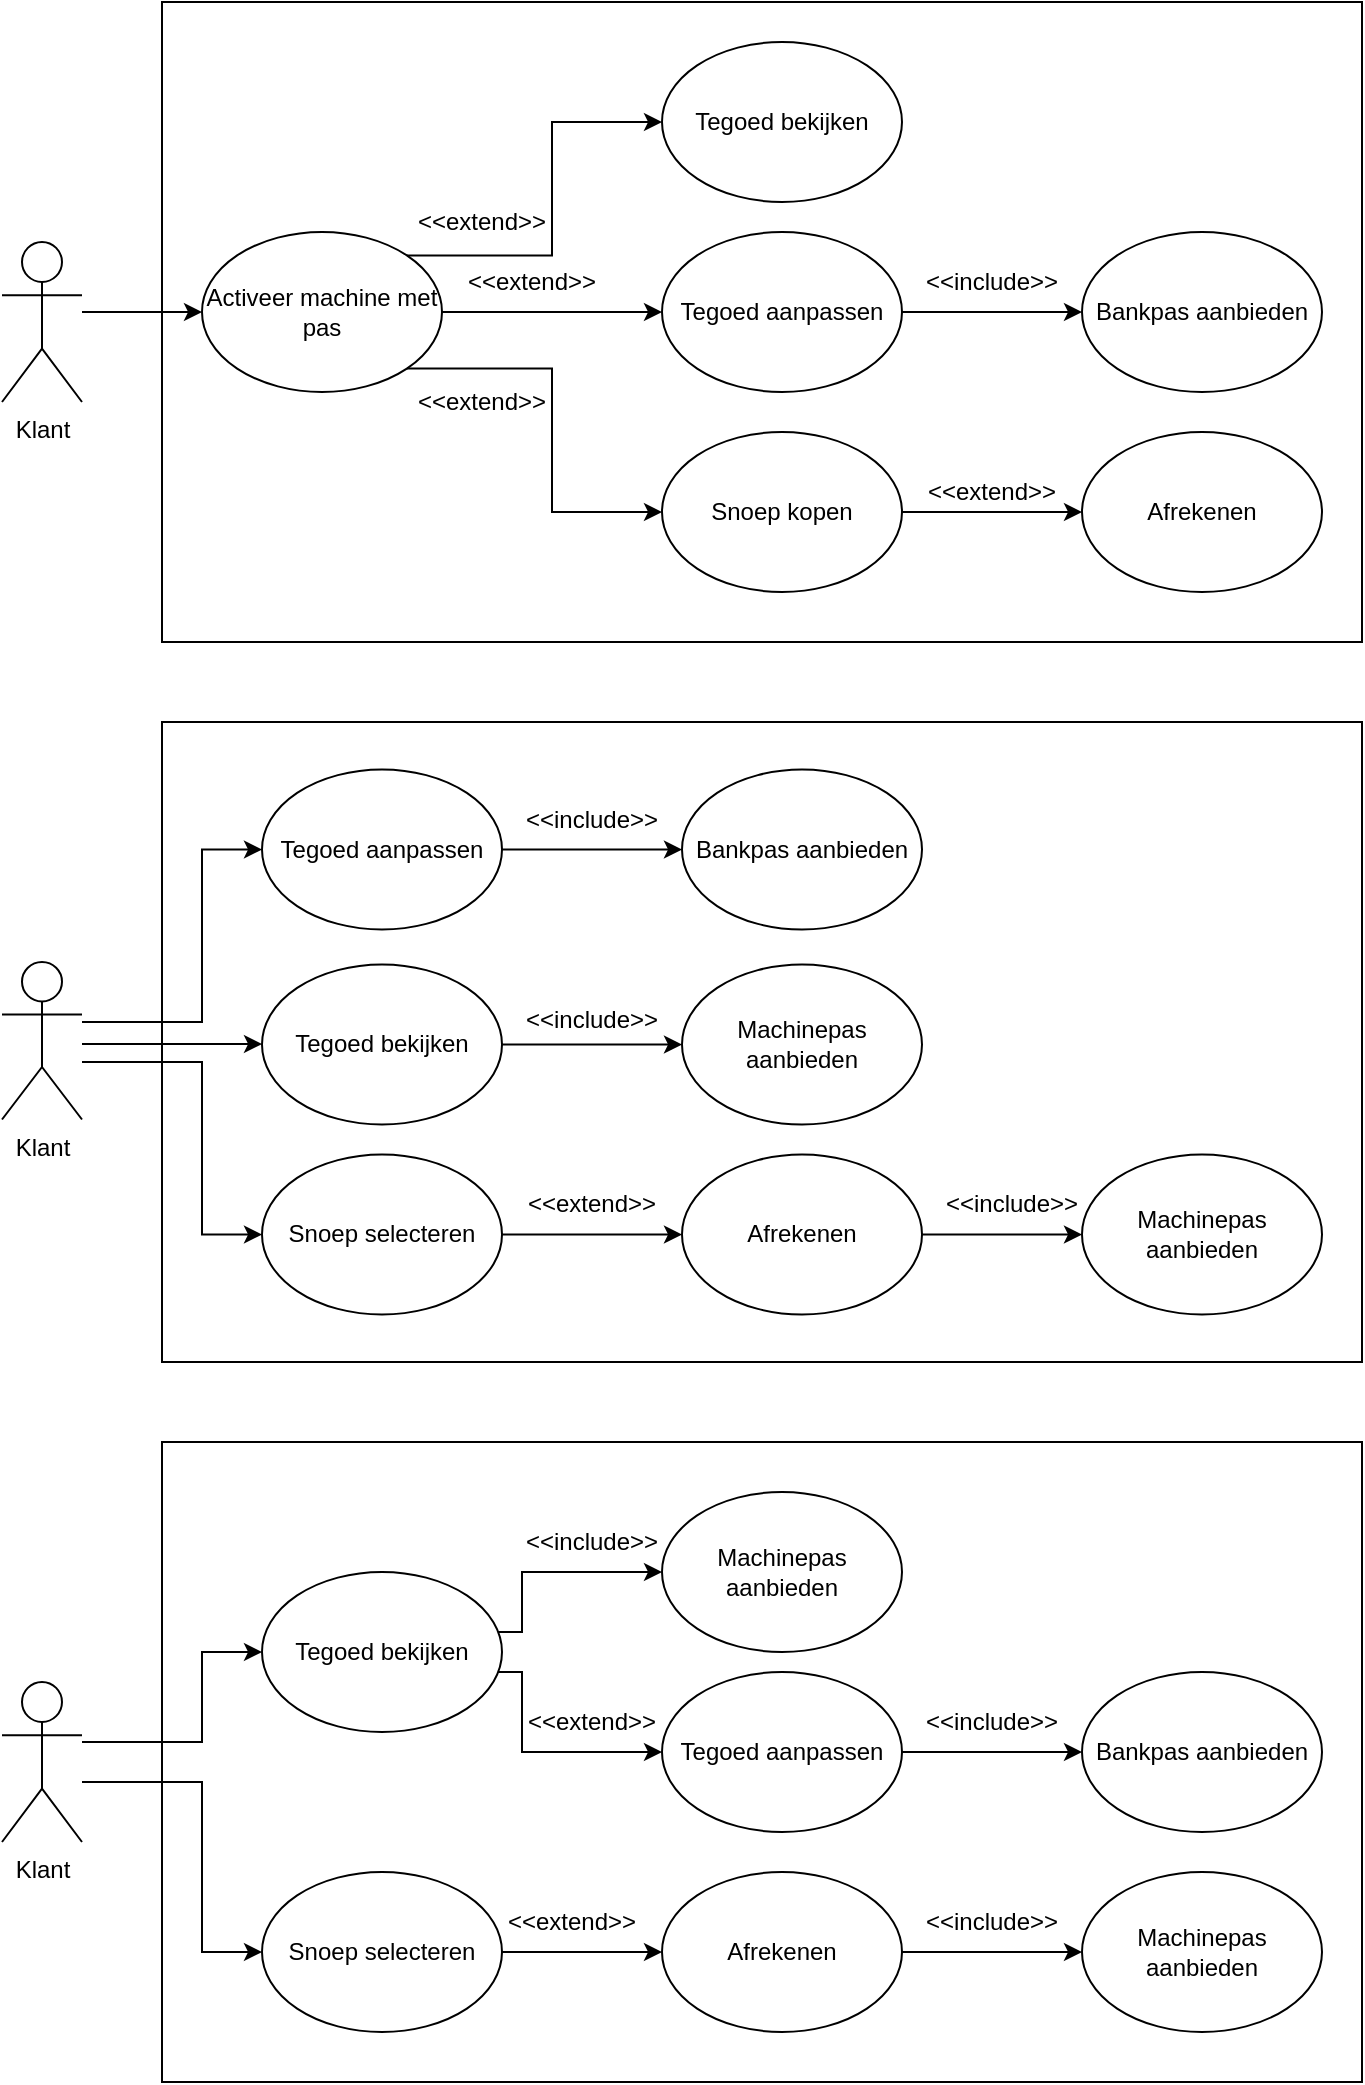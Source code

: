 <mxfile version="24.7.14">
  <diagram name="Pagina-1" id="W_toCd-6LbyThJ3zg4Vh">
    <mxGraphModel dx="1050" dy="565" grid="1" gridSize="10" guides="1" tooltips="1" connect="1" arrows="1" fold="1" page="1" pageScale="1" pageWidth="827" pageHeight="1169" math="0" shadow="0">
      <root>
        <mxCell id="0" />
        <mxCell id="1" parent="0" />
        <mxCell id="XpkbjAHCuXZHCzaAY63l-6" value="&lt;div&gt;&lt;br&gt;&lt;/div&gt;&lt;div&gt;&lt;br&gt;&lt;/div&gt;&lt;div&gt;&lt;br&gt;&lt;/div&gt;" style="rounded=0;whiteSpace=wrap;html=1;" parent="1" vertex="1">
          <mxGeometry x="120" y="40" width="600" height="320" as="geometry" />
        </mxCell>
        <mxCell id="XpkbjAHCuXZHCzaAY63l-29" style="edgeStyle=orthogonalEdgeStyle;rounded=0;orthogonalLoop=1;jettySize=auto;html=1;entryX=0;entryY=0.5;entryDx=0;entryDy=0;" parent="1" source="XpkbjAHCuXZHCzaAY63l-1" target="XpkbjAHCuXZHCzaAY63l-10" edge="1">
          <mxGeometry relative="1" as="geometry">
            <Array as="points">
              <mxPoint x="100" y="195" />
              <mxPoint x="100" y="195" />
            </Array>
          </mxGeometry>
        </mxCell>
        <mxCell id="XpkbjAHCuXZHCzaAY63l-1" value="Klant" style="shape=umlActor;verticalLabelPosition=bottom;verticalAlign=top;html=1;outlineConnect=0;" parent="1" vertex="1">
          <mxGeometry x="40" y="160" width="40" height="80" as="geometry" />
        </mxCell>
        <mxCell id="XpkbjAHCuXZHCzaAY63l-17" style="edgeStyle=orthogonalEdgeStyle;rounded=0;orthogonalLoop=1;jettySize=auto;html=1;entryX=0;entryY=0.5;entryDx=0;entryDy=0;" parent="1" source="XpkbjAHCuXZHCzaAY63l-9" target="XpkbjAHCuXZHCzaAY63l-12" edge="1">
          <mxGeometry relative="1" as="geometry" />
        </mxCell>
        <mxCell id="XpkbjAHCuXZHCzaAY63l-9" value="Tegoed aanpassen" style="ellipse;whiteSpace=wrap;html=1;" parent="1" vertex="1">
          <mxGeometry x="370" y="155" width="120" height="80" as="geometry" />
        </mxCell>
        <mxCell id="XpkbjAHCuXZHCzaAY63l-14" style="edgeStyle=orthogonalEdgeStyle;rounded=0;orthogonalLoop=1;jettySize=auto;html=1;" parent="1" source="XpkbjAHCuXZHCzaAY63l-10" target="XpkbjAHCuXZHCzaAY63l-9" edge="1">
          <mxGeometry relative="1" as="geometry" />
        </mxCell>
        <mxCell id="XpkbjAHCuXZHCzaAY63l-15" style="edgeStyle=orthogonalEdgeStyle;rounded=0;orthogonalLoop=1;jettySize=auto;html=1;exitX=1;exitY=1;exitDx=0;exitDy=0;entryX=0;entryY=0.5;entryDx=0;entryDy=0;" parent="1" source="XpkbjAHCuXZHCzaAY63l-10" target="XpkbjAHCuXZHCzaAY63l-13" edge="1">
          <mxGeometry relative="1" as="geometry" />
        </mxCell>
        <mxCell id="XpkbjAHCuXZHCzaAY63l-20" style="edgeStyle=orthogonalEdgeStyle;rounded=0;orthogonalLoop=1;jettySize=auto;html=1;exitX=1;exitY=0;exitDx=0;exitDy=0;entryX=0;entryY=0.5;entryDx=0;entryDy=0;" parent="1" source="XpkbjAHCuXZHCzaAY63l-10" target="XpkbjAHCuXZHCzaAY63l-19" edge="1">
          <mxGeometry relative="1" as="geometry" />
        </mxCell>
        <mxCell id="XpkbjAHCuXZHCzaAY63l-10" value="Activeer machine met pas" style="ellipse;whiteSpace=wrap;html=1;" parent="1" vertex="1">
          <mxGeometry x="140" y="155" width="120" height="80" as="geometry" />
        </mxCell>
        <mxCell id="XpkbjAHCuXZHCzaAY63l-11" value="Afrekenen" style="ellipse;whiteSpace=wrap;html=1;" parent="1" vertex="1">
          <mxGeometry x="580" y="255" width="120" height="80" as="geometry" />
        </mxCell>
        <mxCell id="XpkbjAHCuXZHCzaAY63l-12" value="Bankpas aanbieden" style="ellipse;whiteSpace=wrap;html=1;" parent="1" vertex="1">
          <mxGeometry x="580" y="155" width="120" height="80" as="geometry" />
        </mxCell>
        <mxCell id="XpkbjAHCuXZHCzaAY63l-16" style="edgeStyle=orthogonalEdgeStyle;rounded=0;orthogonalLoop=1;jettySize=auto;html=1;" parent="1" source="XpkbjAHCuXZHCzaAY63l-13" target="XpkbjAHCuXZHCzaAY63l-11" edge="1">
          <mxGeometry relative="1" as="geometry" />
        </mxCell>
        <mxCell id="XpkbjAHCuXZHCzaAY63l-13" value="Snoep kopen" style="ellipse;whiteSpace=wrap;html=1;" parent="1" vertex="1">
          <mxGeometry x="370" y="255" width="120" height="80" as="geometry" />
        </mxCell>
        <mxCell id="XpkbjAHCuXZHCzaAY63l-18" value="&amp;lt;&amp;lt;extend&amp;gt;&amp;gt;" style="text;html=1;align=center;verticalAlign=middle;whiteSpace=wrap;rounded=0;" parent="1" vertex="1">
          <mxGeometry x="250" y="135" width="60" height="30" as="geometry" />
        </mxCell>
        <mxCell id="XpkbjAHCuXZHCzaAY63l-19" value="Tegoed bekijken" style="ellipse;whiteSpace=wrap;html=1;" parent="1" vertex="1">
          <mxGeometry x="370" y="60" width="120" height="80" as="geometry" />
        </mxCell>
        <mxCell id="XpkbjAHCuXZHCzaAY63l-22" value="&amp;lt;&amp;lt;extend&amp;gt;&amp;gt;" style="text;html=1;align=center;verticalAlign=middle;whiteSpace=wrap;rounded=0;" parent="1" vertex="1">
          <mxGeometry x="280" y="165" width="50" height="30" as="geometry" />
        </mxCell>
        <mxCell id="XpkbjAHCuXZHCzaAY63l-23" value="&amp;lt;&amp;lt;extend&amp;gt;&amp;gt;" style="text;html=1;align=center;verticalAlign=middle;whiteSpace=wrap;rounded=0;" parent="1" vertex="1">
          <mxGeometry x="255" y="225" width="50" height="30" as="geometry" />
        </mxCell>
        <mxCell id="XpkbjAHCuXZHCzaAY63l-26" value="&amp;lt;&amp;lt;extend&amp;gt;&amp;gt;" style="text;html=1;align=center;verticalAlign=middle;whiteSpace=wrap;rounded=0;" parent="1" vertex="1">
          <mxGeometry x="510" y="270" width="50" height="30" as="geometry" />
        </mxCell>
        <mxCell id="XpkbjAHCuXZHCzaAY63l-28" value="&amp;lt;&amp;lt;include&amp;gt;&amp;gt;" style="text;html=1;align=center;verticalAlign=middle;whiteSpace=wrap;rounded=0;" parent="1" vertex="1">
          <mxGeometry x="510" y="165" width="50" height="30" as="geometry" />
        </mxCell>
        <mxCell id="XpkbjAHCuXZHCzaAY63l-30" value="&lt;div&gt;&lt;br&gt;&lt;/div&gt;&lt;div&gt;&lt;br&gt;&lt;/div&gt;&lt;div&gt;&lt;br&gt;&lt;/div&gt;" style="rounded=0;whiteSpace=wrap;html=1;" parent="1" vertex="1">
          <mxGeometry x="120" y="400" width="600" height="320" as="geometry" />
        </mxCell>
        <mxCell id="EPqdXD9e7u_DoeuEwT8Y-35" style="edgeStyle=orthogonalEdgeStyle;rounded=0;orthogonalLoop=1;jettySize=auto;html=1;" edge="1" parent="1" source="XpkbjAHCuXZHCzaAY63l-32" target="XpkbjAHCuXZHCzaAY63l-44">
          <mxGeometry relative="1" as="geometry">
            <Array as="points">
              <mxPoint x="100" y="561" />
              <mxPoint x="100" y="561" />
            </Array>
          </mxGeometry>
        </mxCell>
        <mxCell id="EPqdXD9e7u_DoeuEwT8Y-36" style="edgeStyle=orthogonalEdgeStyle;rounded=0;orthogonalLoop=1;jettySize=auto;html=1;entryX=0;entryY=0.5;entryDx=0;entryDy=0;" edge="1" parent="1" source="XpkbjAHCuXZHCzaAY63l-32" target="XpkbjAHCuXZHCzaAY63l-34">
          <mxGeometry relative="1" as="geometry">
            <Array as="points">
              <mxPoint x="140" y="550" />
              <mxPoint x="140" y="464" />
            </Array>
          </mxGeometry>
        </mxCell>
        <mxCell id="EPqdXD9e7u_DoeuEwT8Y-37" style="edgeStyle=orthogonalEdgeStyle;rounded=0;orthogonalLoop=1;jettySize=auto;html=1;entryX=0;entryY=0.5;entryDx=0;entryDy=0;" edge="1" parent="1" source="XpkbjAHCuXZHCzaAY63l-32" target="XpkbjAHCuXZHCzaAY63l-42">
          <mxGeometry relative="1" as="geometry">
            <Array as="points">
              <mxPoint x="140" y="570" />
              <mxPoint x="140" y="656" />
            </Array>
          </mxGeometry>
        </mxCell>
        <mxCell id="XpkbjAHCuXZHCzaAY63l-32" value="Klant" style="shape=umlActor;verticalLabelPosition=bottom;verticalAlign=top;html=1;outlineConnect=0;" parent="1" vertex="1">
          <mxGeometry x="40" y="520" width="40" height="78.75" as="geometry" />
        </mxCell>
        <mxCell id="XpkbjAHCuXZHCzaAY63l-33" style="edgeStyle=orthogonalEdgeStyle;rounded=0;orthogonalLoop=1;jettySize=auto;html=1;entryX=0;entryY=0.5;entryDx=0;entryDy=0;" parent="1" source="XpkbjAHCuXZHCzaAY63l-34" target="XpkbjAHCuXZHCzaAY63l-40" edge="1">
          <mxGeometry relative="1" as="geometry" />
        </mxCell>
        <mxCell id="XpkbjAHCuXZHCzaAY63l-34" value="Tegoed aanpassen" style="ellipse;whiteSpace=wrap;html=1;" parent="1" vertex="1">
          <mxGeometry x="170" y="423.75" width="120" height="80" as="geometry" />
        </mxCell>
        <mxCell id="EPqdXD9e7u_DoeuEwT8Y-2" style="edgeStyle=orthogonalEdgeStyle;rounded=0;orthogonalLoop=1;jettySize=auto;html=1;" edge="1" parent="1" source="XpkbjAHCuXZHCzaAY63l-39" target="EPqdXD9e7u_DoeuEwT8Y-1">
          <mxGeometry relative="1" as="geometry" />
        </mxCell>
        <mxCell id="XpkbjAHCuXZHCzaAY63l-39" value="Afrekenen" style="ellipse;whiteSpace=wrap;html=1;" parent="1" vertex="1">
          <mxGeometry x="380" y="616.25" width="120" height="80" as="geometry" />
        </mxCell>
        <mxCell id="XpkbjAHCuXZHCzaAY63l-40" value="Bankpas aanbieden" style="ellipse;whiteSpace=wrap;html=1;" parent="1" vertex="1">
          <mxGeometry x="380" y="423.75" width="120" height="80" as="geometry" />
        </mxCell>
        <mxCell id="XpkbjAHCuXZHCzaAY63l-52" style="edgeStyle=orthogonalEdgeStyle;rounded=0;orthogonalLoop=1;jettySize=auto;html=1;" parent="1" source="XpkbjAHCuXZHCzaAY63l-42" target="XpkbjAHCuXZHCzaAY63l-39" edge="1">
          <mxGeometry relative="1" as="geometry" />
        </mxCell>
        <mxCell id="XpkbjAHCuXZHCzaAY63l-42" value="Snoep selecteren" style="ellipse;whiteSpace=wrap;html=1;" parent="1" vertex="1">
          <mxGeometry x="170" y="616.25" width="120" height="80" as="geometry" />
        </mxCell>
        <mxCell id="EPqdXD9e7u_DoeuEwT8Y-5" style="edgeStyle=orthogonalEdgeStyle;rounded=0;orthogonalLoop=1;jettySize=auto;html=1;" edge="1" parent="1" source="XpkbjAHCuXZHCzaAY63l-44" target="EPqdXD9e7u_DoeuEwT8Y-4">
          <mxGeometry relative="1" as="geometry" />
        </mxCell>
        <mxCell id="XpkbjAHCuXZHCzaAY63l-44" value="Tegoed bekijken" style="ellipse;whiteSpace=wrap;html=1;" parent="1" vertex="1">
          <mxGeometry x="170" y="521.25" width="120" height="80" as="geometry" />
        </mxCell>
        <mxCell id="XpkbjAHCuXZHCzaAY63l-47" value="&amp;lt;&amp;lt;extend&amp;gt;&amp;gt;" style="text;html=1;align=center;verticalAlign=middle;whiteSpace=wrap;rounded=0;" parent="1" vertex="1">
          <mxGeometry x="310" y="626.25" width="50" height="30" as="geometry" />
        </mxCell>
        <mxCell id="XpkbjAHCuXZHCzaAY63l-48" value="&amp;lt;&amp;lt;include&amp;gt;&amp;gt;" style="text;html=1;align=center;verticalAlign=middle;whiteSpace=wrap;rounded=0;" parent="1" vertex="1">
          <mxGeometry x="310" y="433.75" width="50" height="30" as="geometry" />
        </mxCell>
        <mxCell id="EPqdXD9e7u_DoeuEwT8Y-1" value="Machinepas aanbieden" style="ellipse;whiteSpace=wrap;html=1;" vertex="1" parent="1">
          <mxGeometry x="580" y="616.25" width="120" height="80" as="geometry" />
        </mxCell>
        <mxCell id="EPqdXD9e7u_DoeuEwT8Y-3" value="&amp;lt;&amp;lt;include&amp;gt;&amp;gt;" style="text;html=1;align=center;verticalAlign=middle;whiteSpace=wrap;rounded=0;" vertex="1" parent="1">
          <mxGeometry x="520" y="626.25" width="50" height="30" as="geometry" />
        </mxCell>
        <mxCell id="EPqdXD9e7u_DoeuEwT8Y-4" value="Machinepas aanbieden" style="ellipse;whiteSpace=wrap;html=1;" vertex="1" parent="1">
          <mxGeometry x="380" y="521.25" width="120" height="80" as="geometry" />
        </mxCell>
        <mxCell id="EPqdXD9e7u_DoeuEwT8Y-6" value="&amp;lt;&amp;lt;include&amp;gt;&amp;gt;" style="text;html=1;align=center;verticalAlign=middle;whiteSpace=wrap;rounded=0;" vertex="1" parent="1">
          <mxGeometry x="310" y="533.75" width="50" height="30" as="geometry" />
        </mxCell>
        <mxCell id="EPqdXD9e7u_DoeuEwT8Y-7" value="&lt;div&gt;&lt;br&gt;&lt;/div&gt;&lt;div&gt;&lt;br&gt;&lt;/div&gt;&lt;div&gt;&lt;br&gt;&lt;/div&gt;" style="rounded=0;whiteSpace=wrap;html=1;" vertex="1" parent="1">
          <mxGeometry x="120" y="760" width="600" height="320" as="geometry" />
        </mxCell>
        <mxCell id="EPqdXD9e7u_DoeuEwT8Y-38" style="edgeStyle=orthogonalEdgeStyle;rounded=0;orthogonalLoop=1;jettySize=auto;html=1;entryX=0;entryY=0.5;entryDx=0;entryDy=0;" edge="1" parent="1" source="EPqdXD9e7u_DoeuEwT8Y-11" target="EPqdXD9e7u_DoeuEwT8Y-20">
          <mxGeometry relative="1" as="geometry">
            <Array as="points">
              <mxPoint x="140" y="910" />
              <mxPoint x="140" y="865" />
            </Array>
          </mxGeometry>
        </mxCell>
        <mxCell id="EPqdXD9e7u_DoeuEwT8Y-39" style="edgeStyle=orthogonalEdgeStyle;rounded=0;orthogonalLoop=1;jettySize=auto;html=1;entryX=0;entryY=0.5;entryDx=0;entryDy=0;" edge="1" parent="1" source="EPqdXD9e7u_DoeuEwT8Y-11" target="EPqdXD9e7u_DoeuEwT8Y-18">
          <mxGeometry relative="1" as="geometry">
            <Array as="points">
              <mxPoint x="140" y="930" />
              <mxPoint x="140" y="1015" />
            </Array>
          </mxGeometry>
        </mxCell>
        <mxCell id="EPqdXD9e7u_DoeuEwT8Y-11" value="Klant" style="shape=umlActor;verticalLabelPosition=bottom;verticalAlign=top;html=1;outlineConnect=0;" vertex="1" parent="1">
          <mxGeometry x="40" y="880" width="40" height="80" as="geometry" />
        </mxCell>
        <mxCell id="EPqdXD9e7u_DoeuEwT8Y-31" style="edgeStyle=orthogonalEdgeStyle;rounded=0;orthogonalLoop=1;jettySize=auto;html=1;" edge="1" parent="1" source="EPqdXD9e7u_DoeuEwT8Y-13" target="EPqdXD9e7u_DoeuEwT8Y-16">
          <mxGeometry relative="1" as="geometry" />
        </mxCell>
        <mxCell id="EPqdXD9e7u_DoeuEwT8Y-13" value="Tegoed aanpassen" style="ellipse;whiteSpace=wrap;html=1;" vertex="1" parent="1">
          <mxGeometry x="370" y="875" width="120" height="80" as="geometry" />
        </mxCell>
        <mxCell id="EPqdXD9e7u_DoeuEwT8Y-14" style="edgeStyle=orthogonalEdgeStyle;rounded=0;orthogonalLoop=1;jettySize=auto;html=1;" edge="1" parent="1" source="EPqdXD9e7u_DoeuEwT8Y-15" target="EPqdXD9e7u_DoeuEwT8Y-23">
          <mxGeometry relative="1" as="geometry" />
        </mxCell>
        <mxCell id="EPqdXD9e7u_DoeuEwT8Y-15" value="Afrekenen" style="ellipse;whiteSpace=wrap;html=1;" vertex="1" parent="1">
          <mxGeometry x="370" y="975" width="120" height="80" as="geometry" />
        </mxCell>
        <mxCell id="EPqdXD9e7u_DoeuEwT8Y-16" value="Bankpas aanbieden" style="ellipse;whiteSpace=wrap;html=1;" vertex="1" parent="1">
          <mxGeometry x="580" y="875" width="120" height="80" as="geometry" />
        </mxCell>
        <mxCell id="EPqdXD9e7u_DoeuEwT8Y-17" style="edgeStyle=orthogonalEdgeStyle;rounded=0;orthogonalLoop=1;jettySize=auto;html=1;" edge="1" parent="1" source="EPqdXD9e7u_DoeuEwT8Y-18" target="EPqdXD9e7u_DoeuEwT8Y-15">
          <mxGeometry relative="1" as="geometry" />
        </mxCell>
        <mxCell id="EPqdXD9e7u_DoeuEwT8Y-18" value="Snoep selecteren" style="ellipse;whiteSpace=wrap;html=1;" vertex="1" parent="1">
          <mxGeometry x="170" y="975" width="120" height="80" as="geometry" />
        </mxCell>
        <mxCell id="EPqdXD9e7u_DoeuEwT8Y-29" style="edgeStyle=orthogonalEdgeStyle;rounded=0;orthogonalLoop=1;jettySize=auto;html=1;entryX=0;entryY=0.5;entryDx=0;entryDy=0;" edge="1" parent="1" source="EPqdXD9e7u_DoeuEwT8Y-20" target="EPqdXD9e7u_DoeuEwT8Y-13">
          <mxGeometry relative="1" as="geometry">
            <Array as="points">
              <mxPoint x="300" y="875" />
              <mxPoint x="300" y="915" />
            </Array>
          </mxGeometry>
        </mxCell>
        <mxCell id="EPqdXD9e7u_DoeuEwT8Y-30" style="edgeStyle=orthogonalEdgeStyle;rounded=0;orthogonalLoop=1;jettySize=auto;html=1;entryX=0;entryY=0.5;entryDx=0;entryDy=0;" edge="1" parent="1" source="EPqdXD9e7u_DoeuEwT8Y-20" target="EPqdXD9e7u_DoeuEwT8Y-25">
          <mxGeometry relative="1" as="geometry">
            <Array as="points">
              <mxPoint x="300" y="855" />
              <mxPoint x="300" y="825" />
            </Array>
          </mxGeometry>
        </mxCell>
        <mxCell id="EPqdXD9e7u_DoeuEwT8Y-20" value="Tegoed bekijken" style="ellipse;whiteSpace=wrap;html=1;" vertex="1" parent="1">
          <mxGeometry x="170" y="825" width="120" height="80" as="geometry" />
        </mxCell>
        <mxCell id="EPqdXD9e7u_DoeuEwT8Y-21" value="&amp;lt;&amp;lt;extend&amp;gt;&amp;gt;" style="text;html=1;align=center;verticalAlign=middle;whiteSpace=wrap;rounded=0;" vertex="1" parent="1">
          <mxGeometry x="300" y="985" width="50" height="30" as="geometry" />
        </mxCell>
        <mxCell id="EPqdXD9e7u_DoeuEwT8Y-23" value="Machinepas aanbieden" style="ellipse;whiteSpace=wrap;html=1;" vertex="1" parent="1">
          <mxGeometry x="580" y="975" width="120" height="80" as="geometry" />
        </mxCell>
        <mxCell id="EPqdXD9e7u_DoeuEwT8Y-24" value="&amp;lt;&amp;lt;include&amp;gt;&amp;gt;" style="text;html=1;align=center;verticalAlign=middle;whiteSpace=wrap;rounded=0;" vertex="1" parent="1">
          <mxGeometry x="510" y="985" width="50" height="30" as="geometry" />
        </mxCell>
        <mxCell id="EPqdXD9e7u_DoeuEwT8Y-25" value="Machinepas aanbieden" style="ellipse;whiteSpace=wrap;html=1;" vertex="1" parent="1">
          <mxGeometry x="370" y="785" width="120" height="80" as="geometry" />
        </mxCell>
        <mxCell id="EPqdXD9e7u_DoeuEwT8Y-32" value="&amp;lt;&amp;lt;extend&amp;gt;&amp;gt;" style="text;html=1;align=center;verticalAlign=middle;whiteSpace=wrap;rounded=0;" vertex="1" parent="1">
          <mxGeometry x="310" y="885" width="50" height="30" as="geometry" />
        </mxCell>
        <mxCell id="EPqdXD9e7u_DoeuEwT8Y-33" value="&amp;lt;&amp;lt;include&amp;gt;&amp;gt;" style="text;html=1;align=center;verticalAlign=middle;whiteSpace=wrap;rounded=0;" vertex="1" parent="1">
          <mxGeometry x="510" y="885" width="50" height="30" as="geometry" />
        </mxCell>
        <mxCell id="EPqdXD9e7u_DoeuEwT8Y-34" value="&amp;lt;&amp;lt;include&amp;gt;&amp;gt;" style="text;html=1;align=center;verticalAlign=middle;whiteSpace=wrap;rounded=0;" vertex="1" parent="1">
          <mxGeometry x="310" y="795" width="50" height="30" as="geometry" />
        </mxCell>
      </root>
    </mxGraphModel>
  </diagram>
</mxfile>
